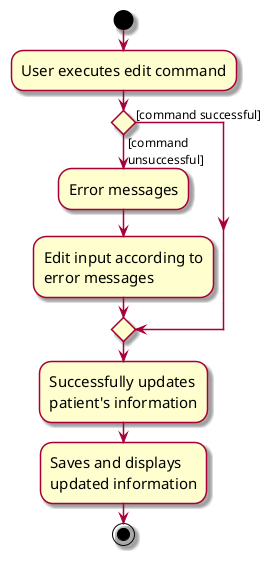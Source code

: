 @startuml
skin rose
skinparam ActivityFontSize 15
skinparam ArrowFontSize 12
start
:User executes edit command;

'Since the beta syntax does not support placing the condition outside the
'diamond we place it as the true branch instead.

if () then ([command successful])
else ([command
unsuccessful])
    :Error messages;
    :Edit input according to
    error messages;
endif
    :Successfully updates
    patient's information;
    :Saves and displays
    updated information;
stop
@enduml

